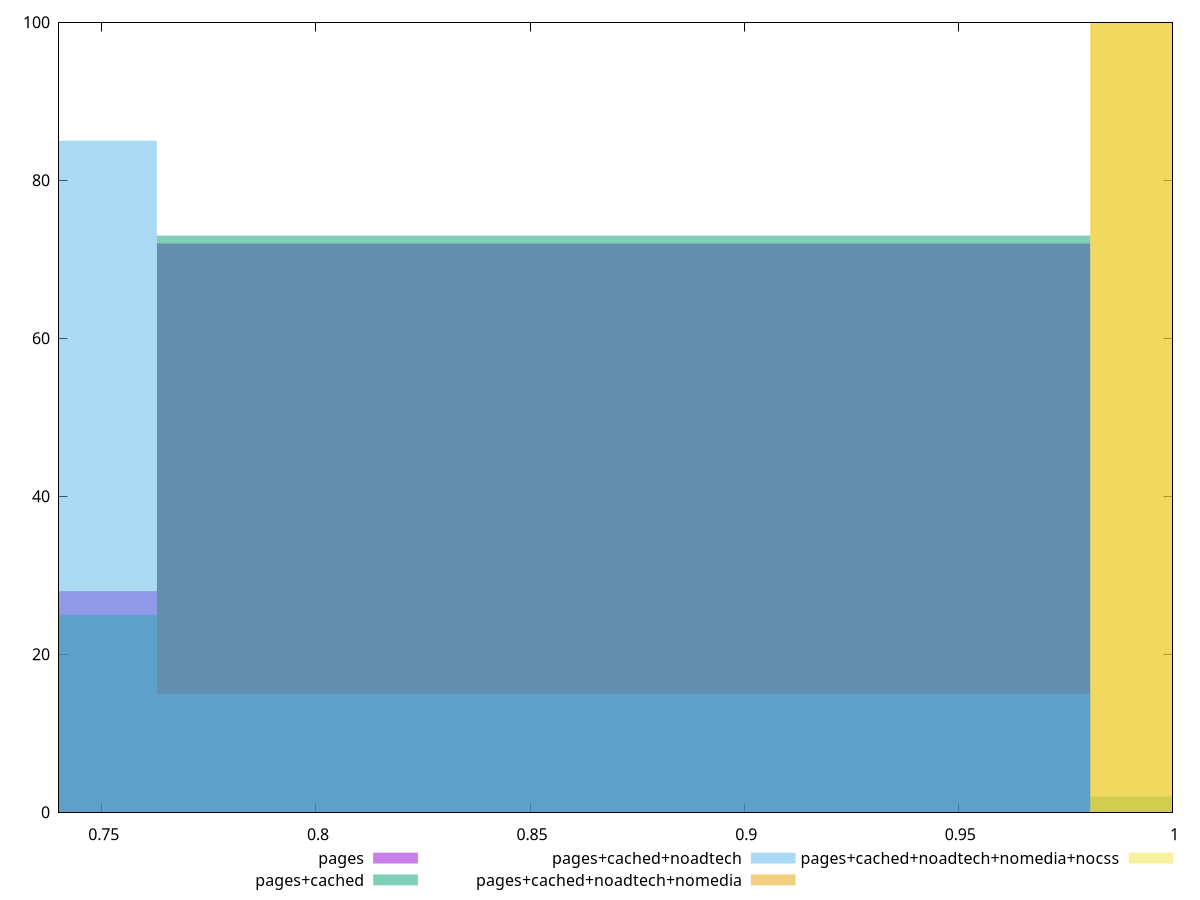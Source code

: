 reset

$pages <<EOF
0.871838769822968 72
0.6538790773672261 28
EOF

$pagesCached <<EOF
1.08979846227871 2
0.871838769822968 73
0.6538790773672261 25
EOF

$pagesCachedNoadtech <<EOF
0.871838769822968 15
0.6538790773672261 85
EOF

$pagesCachedNoadtechNomedia <<EOF
1.08979846227871 100
EOF

$pagesCachedNoadtechNomediaNocss <<EOF
1.08979846227871 100
EOF

set key outside below
set boxwidth 0.217959692455742
set xrange [0.74:1]
set yrange [0:100]
set trange [0:100]
set style fill transparent solid 0.5 noborder
set terminal svg size 640, 530 enhanced background rgb 'white'
set output "report_00019_2021-02-10T18-14-37.922Z//offscreen-images/comparison/histogram/all_score.svg"

plot $pages title "pages" with boxes, \
     $pagesCached title "pages+cached" with boxes, \
     $pagesCachedNoadtech title "pages+cached+noadtech" with boxes, \
     $pagesCachedNoadtechNomedia title "pages+cached+noadtech+nomedia" with boxes, \
     $pagesCachedNoadtechNomediaNocss title "pages+cached+noadtech+nomedia+nocss" with boxes

reset

